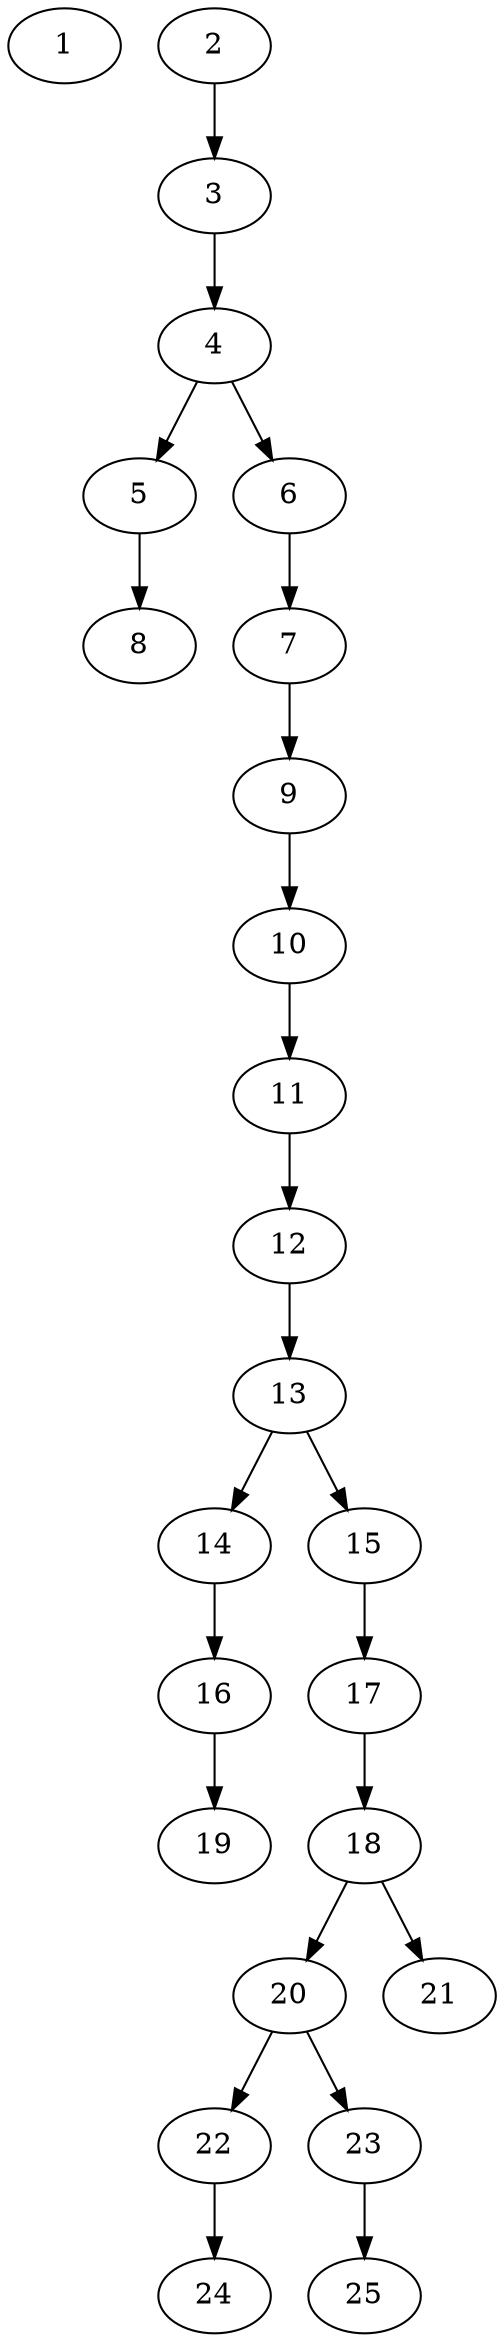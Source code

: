 // DAG automatically generated by daggen at Thu Oct  3 14:00:40 2019
// ./daggen --dot -n 25 --ccr 0.3 --fat 0.3 --regular 0.7 --density 0.5 --mindata 5242880 --maxdata 52428800 
digraph G {
  1 [size="68082347", alpha="0.08", expect_size="20424704"] 
  2 [size="28200960", alpha="0.11", expect_size="8460288"] 
  2 -> 3 [size ="8460288"]
  3 [size="25760427", alpha="0.03", expect_size="7728128"] 
  3 -> 4 [size ="7728128"]
  4 [size="144745813", alpha="0.19", expect_size="43423744"] 
  4 -> 5 [size ="43423744"]
  4 -> 6 [size ="43423744"]
  5 [size="63645013", alpha="0.10", expect_size="19093504"] 
  5 -> 8 [size ="19093504"]
  6 [size="169253547", alpha="0.13", expect_size="50776064"] 
  6 -> 7 [size ="50776064"]
  7 [size="160252587", alpha="0.18", expect_size="48075776"] 
  7 -> 9 [size ="48075776"]
  8 [size="27293013", alpha="0.04", expect_size="8187904"] 
  9 [size="35403093", alpha="0.00", expect_size="10620928"] 
  9 -> 10 [size ="10620928"]
  10 [size="25661440", alpha="0.15", expect_size="7698432"] 
  10 -> 11 [size ="7698432"]
  11 [size="20131840", alpha="0.13", expect_size="6039552"] 
  11 -> 12 [size ="6039552"]
  12 [size="83848533", alpha="0.19", expect_size="25154560"] 
  12 -> 13 [size ="25154560"]
  13 [size="173684053", alpha="0.18", expect_size="52105216"] 
  13 -> 14 [size ="52105216"]
  13 -> 15 [size ="52105216"]
  14 [size="37389653", alpha="0.06", expect_size="11216896"] 
  14 -> 16 [size ="11216896"]
  15 [size="25937920", alpha="0.14", expect_size="7781376"] 
  15 -> 17 [size ="7781376"]
  16 [size="100662613", alpha="0.08", expect_size="30198784"] 
  16 -> 19 [size ="30198784"]
  17 [size="41871360", alpha="0.01", expect_size="12561408"] 
  17 -> 18 [size ="12561408"]
  18 [size="24606720", alpha="0.19", expect_size="7382016"] 
  18 -> 20 [size ="7382016"]
  18 -> 21 [size ="7382016"]
  19 [size="52613120", alpha="0.08", expect_size="15783936"] 
  20 [size="54688427", alpha="0.12", expect_size="16406528"] 
  20 -> 22 [size ="16406528"]
  20 -> 23 [size ="16406528"]
  21 [size="174223360", alpha="0.02", expect_size="52267008"] 
  22 [size="120565760", alpha="0.14", expect_size="36169728"] 
  22 -> 24 [size ="36169728"]
  23 [size="116060160", alpha="0.07", expect_size="34818048"] 
  23 -> 25 [size ="34818048"]
  24 [size="101212160", alpha="0.16", expect_size="30363648"] 
  25 [size="144503467", alpha="0.11", expect_size="43351040"] 
}

